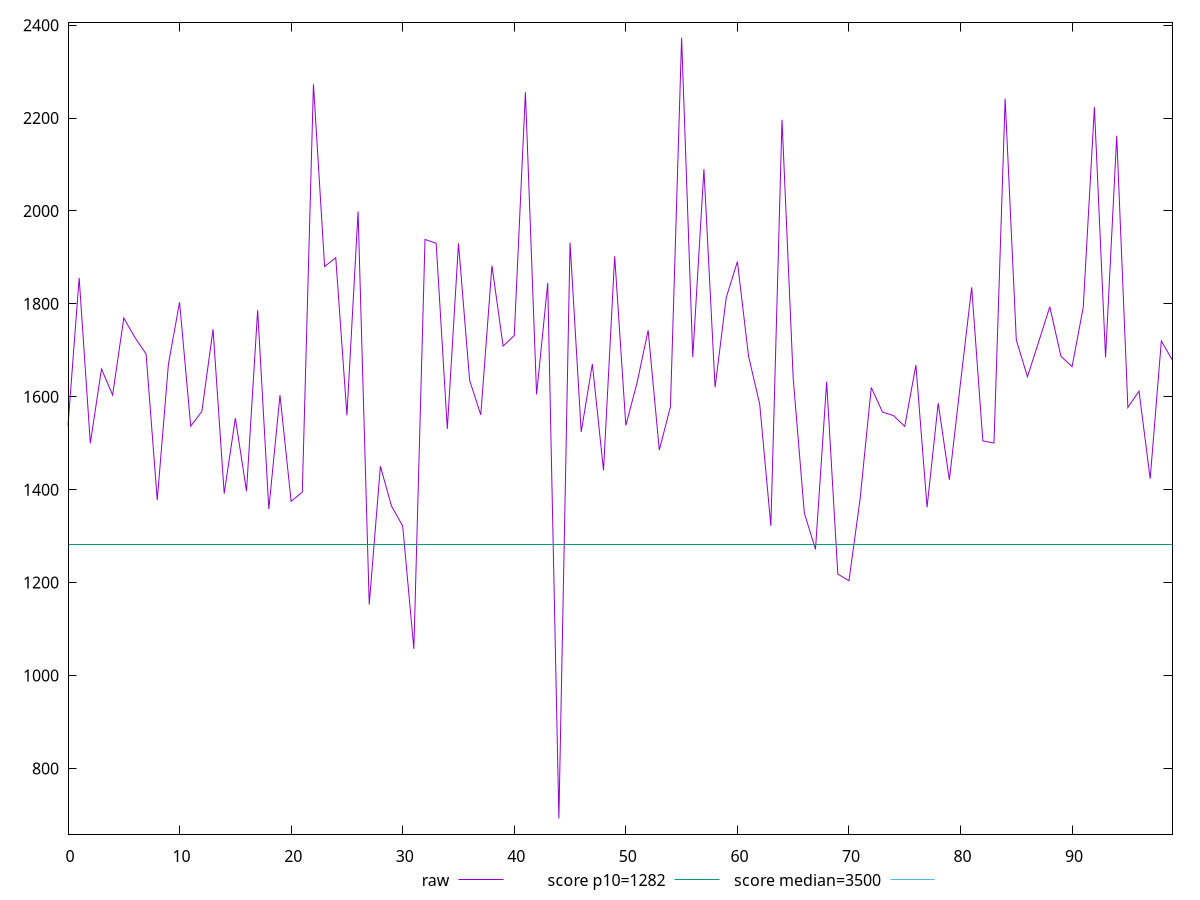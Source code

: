 reset

$raw <<EOF
0 1538.0600000000004
1 1855.8959999999984
2 1499.919999999999
3 1659.6719999999991
4 1603.867999999999
5 1769.4199999999996
6 1727.5520000000001
7 1692.0279999999984
8 1377.5519999999995
9 1670.0679999999988
10 1803.44
11 1536.7039999999997
12 1568.5679999999998
13 1745.2639999999997
14 1391.5879999999997
15 1553.9999999999986
16 1396.8359999999989
17 1786.3399999999992
18 1358.279999999998
19 1603.4919999999995
20 1374.9239999999998
21 1394.6319999999998
22 2272.7039999999993
23 1880.3399999999997
24 1899.331999999998
25 1560.0399999999988
26 1998.8040000000017
27 1152.6200000000001
28 1450.2279999999998
29 1364.5879999999988
30 1321.787999999999
31 1057.307999999999
32 1938.619999999999
33 1930.4439999999995
34 1530.9639999999993
35 1930.063999999998
36 1635.3479999999988
37 1560.9879999999994
38 1882.239999999999
39 1709.12
40 1731.7359999999985
41 2255.735999999999
42 1604.9639999999995
43 1844.6719999999996
44 692.076
45 1931.9840000000004
46 1524.424
47 1670.3920000000012
48 1441.3559999999993
49 1902.5759999999996
50 1538.3799999999992
51 1629.5360000000003
52 1742.9199999999996
53 1485.252
54 1578.5719999999994
55 2372.492
56 1685.1999999999996
57 2089.892000000001
58 1620.2119999999986
59 1813.5879999999984
60 1890.9719999999988
61 1687.3159999999991
62 1583.8239999999998
63 1322.1719999999993
64 2196.259999999999
65 1640.1359999999986
66 1349.5879999999995
67 1271.451999999999
68 1632.1319999999985
69 1218.2440000000001
70 1203.8999999999994
71 1380.187999999999
72 1619.9319999999989
73 1567.1999999999994
74 1559.2999999999997
75 1536.115999999999
76 1668.1599999999999
77 1362.1119999999992
78 1586.104
79 1421.2639999999983
80 1630.1879999999987
81 1835.519999999999
82 1504.9879999999994
83 1500.3279999999986
84 2241.9439999999995
85 1722
86 1643.1199999999997
87 1717.752
88 1793.7079999999992
89 1687.1439999999989
90 1664.7519999999995
91 1792.7239999999995
92 2223.3119999999994
93 1684.4319999999984
94 2161.7519999999995
95 1576.943999999999
96 1612.1199999999992
97 1423.4519999999993
98 1719.8599999999988
99 1678.548000000001
EOF

set key outside below
set xrange [0:99]
set yrange [658.46768:2406.10032]
set trange [658.46768:2406.10032]
set terminal svg size 640, 500 enhanced background rgb 'white'
set output "reports/report_00028_2021-02-24T12-49-42.674Z/bootup-time/samples/music/raw/values.svg"

plot $raw title "raw" with line, \
     1282 title "score p10=1282", \
     3500 title "score median=3500"

reset
